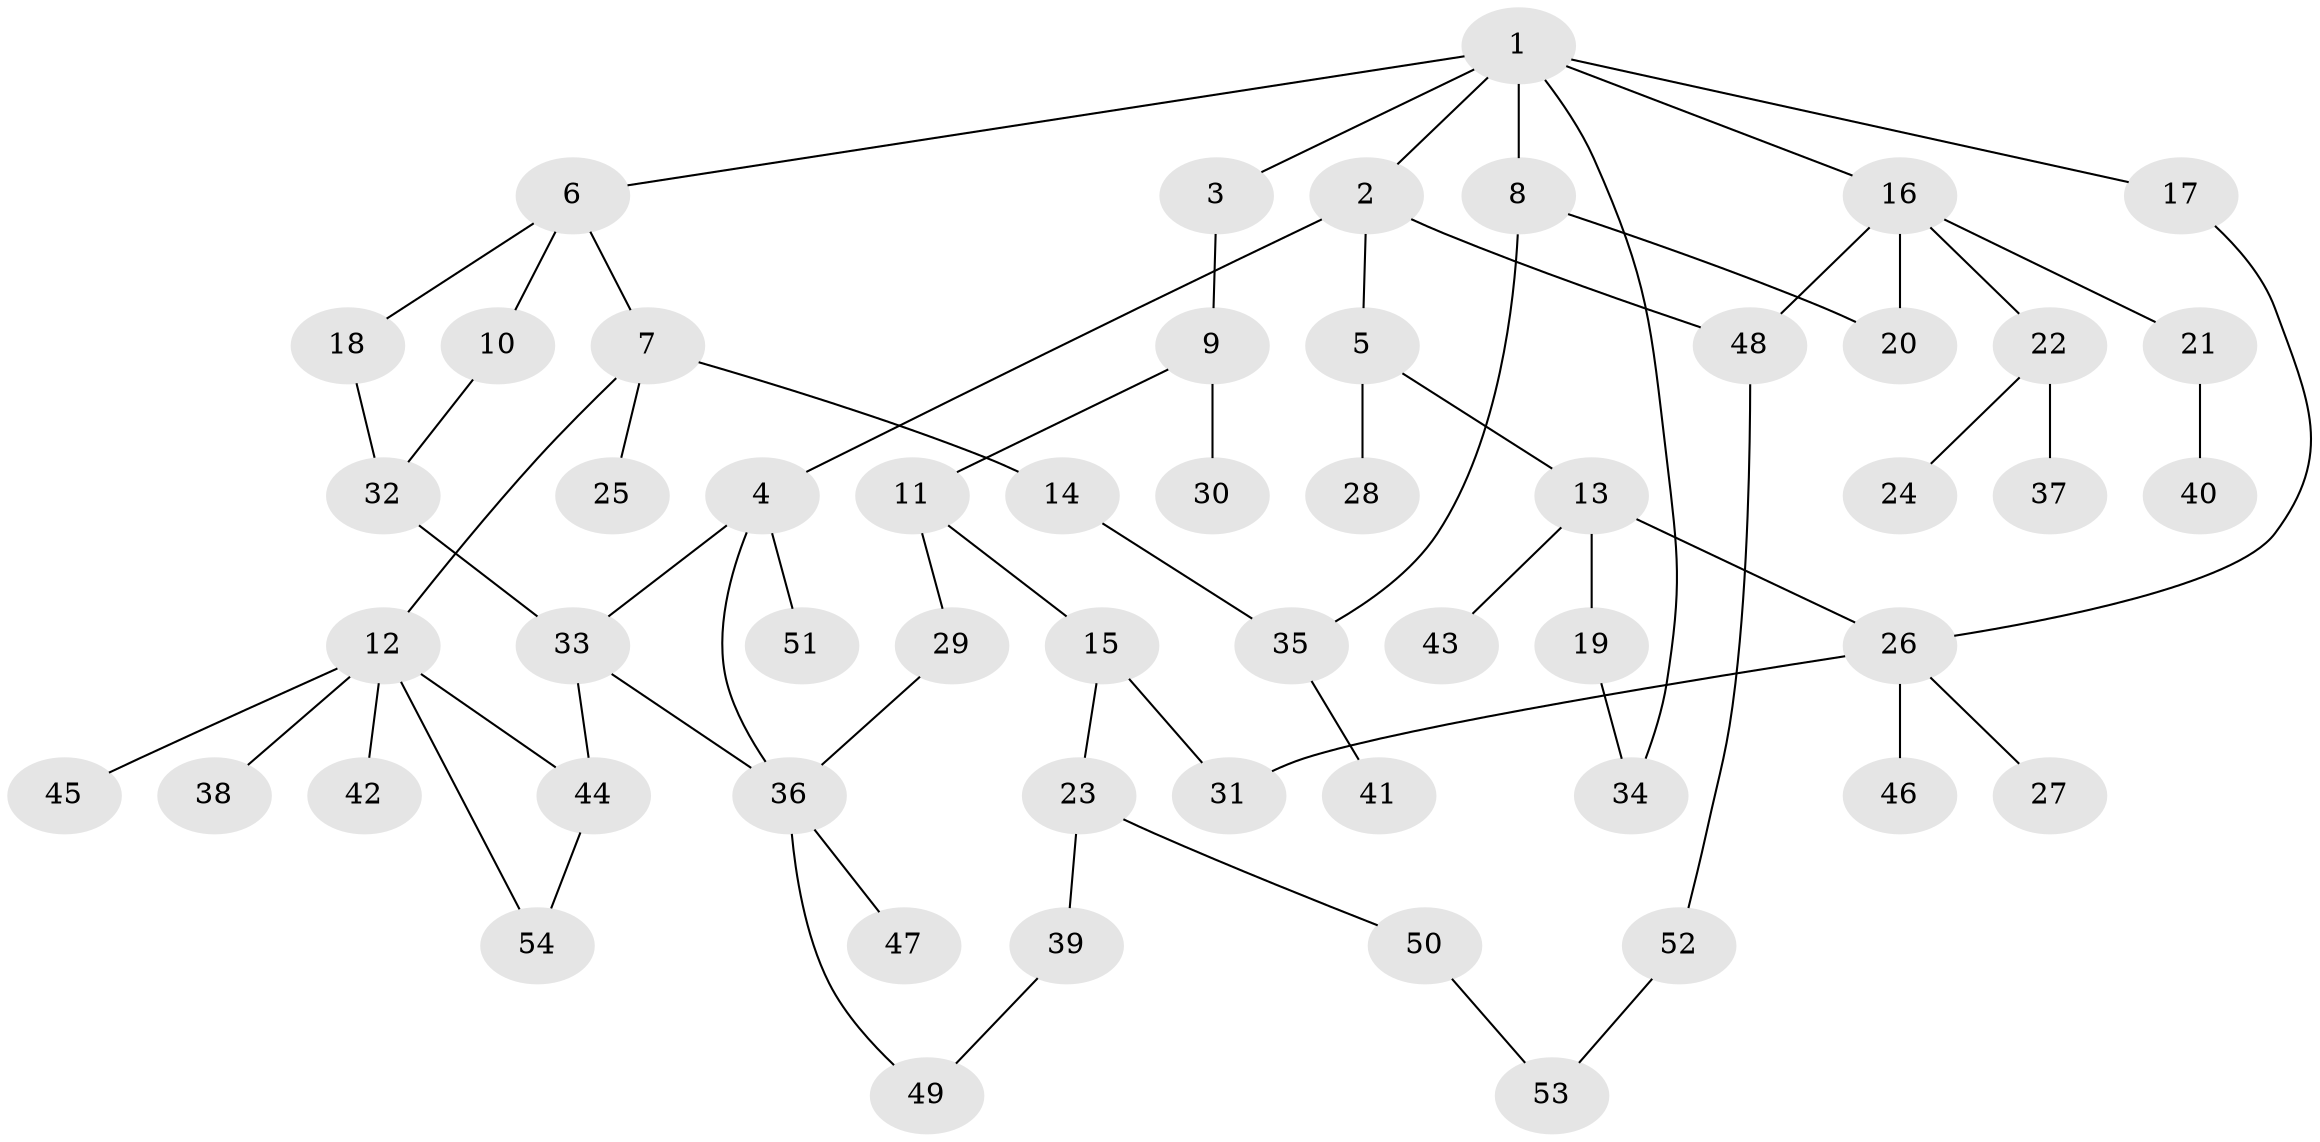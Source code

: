 // Generated by graph-tools (version 1.1) at 2025/49/03/09/25 03:49:26]
// undirected, 54 vertices, 67 edges
graph export_dot {
graph [start="1"]
  node [color=gray90,style=filled];
  1;
  2;
  3;
  4;
  5;
  6;
  7;
  8;
  9;
  10;
  11;
  12;
  13;
  14;
  15;
  16;
  17;
  18;
  19;
  20;
  21;
  22;
  23;
  24;
  25;
  26;
  27;
  28;
  29;
  30;
  31;
  32;
  33;
  34;
  35;
  36;
  37;
  38;
  39;
  40;
  41;
  42;
  43;
  44;
  45;
  46;
  47;
  48;
  49;
  50;
  51;
  52;
  53;
  54;
  1 -- 2;
  1 -- 3;
  1 -- 6;
  1 -- 8;
  1 -- 16;
  1 -- 17;
  1 -- 34;
  2 -- 4;
  2 -- 5;
  2 -- 48;
  3 -- 9;
  4 -- 33;
  4 -- 51;
  4 -- 36;
  5 -- 13;
  5 -- 28;
  6 -- 7;
  6 -- 10;
  6 -- 18;
  7 -- 12;
  7 -- 14;
  7 -- 25;
  8 -- 35;
  8 -- 20;
  9 -- 11;
  9 -- 30;
  10 -- 32;
  11 -- 15;
  11 -- 29;
  12 -- 38;
  12 -- 42;
  12 -- 44;
  12 -- 45;
  12 -- 54;
  13 -- 19;
  13 -- 26;
  13 -- 43;
  14 -- 35;
  15 -- 23;
  15 -- 31;
  16 -- 20;
  16 -- 21;
  16 -- 22;
  16 -- 48;
  17 -- 26;
  18 -- 32;
  19 -- 34;
  21 -- 40;
  22 -- 24;
  22 -- 37;
  23 -- 39;
  23 -- 50;
  26 -- 27;
  26 -- 31;
  26 -- 46;
  29 -- 36;
  32 -- 33;
  33 -- 36;
  33 -- 44;
  35 -- 41;
  36 -- 47;
  36 -- 49;
  39 -- 49;
  44 -- 54;
  48 -- 52;
  50 -- 53;
  52 -- 53;
}
